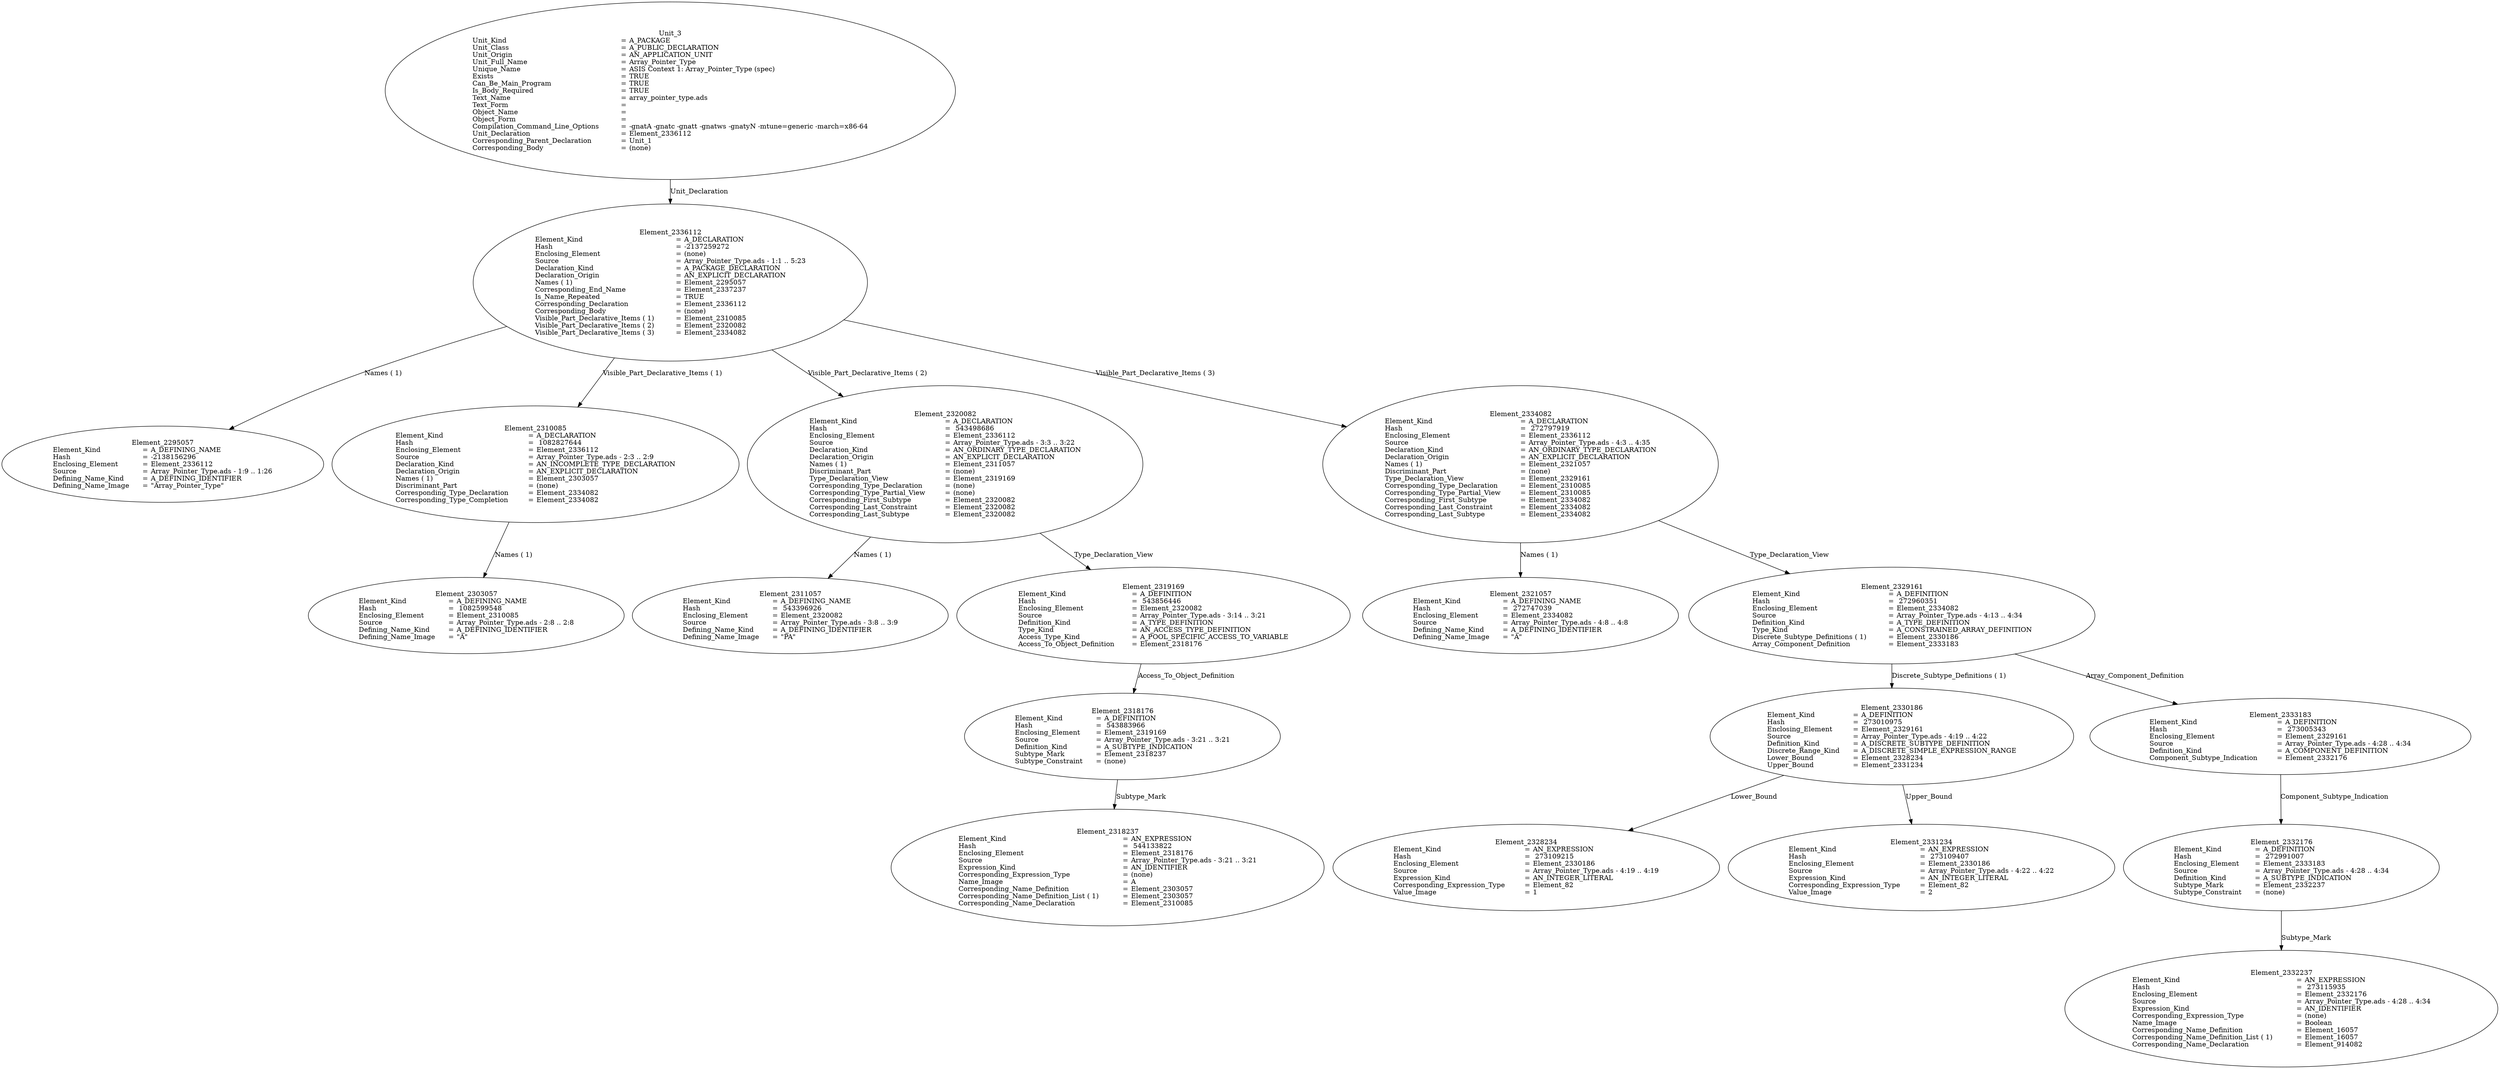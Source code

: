 digraph "array_pointer_type.adt" {
  Unit_3 -> Element_2336112
      [ label=Unit_Declaration ];
  Unit_3
      [ label=<<TABLE BORDER="0" CELLBORDER="0" CELLSPACING="0" CELLPADDING="0"> 
          <TR><TD COLSPAN="3">Unit_3</TD></TR>
          <TR><TD ALIGN="LEFT">Unit_Kind   </TD><TD> = </TD><TD ALIGN="LEFT">A_PACKAGE</TD></TR>
          <TR><TD ALIGN="LEFT">Unit_Class   </TD><TD> = </TD><TD ALIGN="LEFT">A_PUBLIC_DECLARATION</TD></TR>
          <TR><TD ALIGN="LEFT">Unit_Origin   </TD><TD> = </TD><TD ALIGN="LEFT">AN_APPLICATION_UNIT</TD></TR>
          <TR><TD ALIGN="LEFT">Unit_Full_Name    </TD><TD> = </TD><TD ALIGN="LEFT">Array_Pointer_Type</TD></TR>
          <TR><TD ALIGN="LEFT">Unique_Name   </TD><TD> = </TD><TD ALIGN="LEFT">ASIS Context 1: Array_Pointer_Type (spec)</TD></TR>
          <TR><TD ALIGN="LEFT">Exists  </TD><TD> = </TD><TD ALIGN="LEFT">TRUE</TD></TR>
          <TR><TD ALIGN="LEFT">Can_Be_Main_Program     </TD><TD> = </TD><TD ALIGN="LEFT">TRUE</TD></TR>
          <TR><TD ALIGN="LEFT">Is_Body_Required     </TD><TD> = </TD><TD ALIGN="LEFT">TRUE</TD></TR>
          <TR><TD ALIGN="LEFT">Text_Name   </TD><TD> = </TD><TD ALIGN="LEFT">array_pointer_type.ads</TD></TR>
          <TR><TD ALIGN="LEFT">Text_Form   </TD><TD> = </TD><TD ALIGN="LEFT"></TD></TR>
          <TR><TD ALIGN="LEFT">Object_Name   </TD><TD> = </TD><TD ALIGN="LEFT"></TD></TR>
          <TR><TD ALIGN="LEFT">Object_Form   </TD><TD> = </TD><TD ALIGN="LEFT"></TD></TR>
          <TR><TD ALIGN="LEFT">Compilation_Command_Line_Options         </TD><TD> = </TD><TD ALIGN="LEFT">-gnatA -gnatc -gnatt -gnatws -gnatyN -mtune=generic -march=x86-64</TD></TR>
          <TR><TD ALIGN="LEFT">Unit_Declaration     </TD><TD> = </TD><TD ALIGN="LEFT">Element_2336112</TD></TR>
          <TR><TD ALIGN="LEFT">Corresponding_Parent_Declaration         </TD><TD> = </TD><TD ALIGN="LEFT">Unit_1</TD></TR>
          <TR><TD ALIGN="LEFT">Corresponding_Body     </TD><TD> = </TD><TD ALIGN="LEFT">(none)</TD></TR>
          </TABLE>> ];
  Element_2336112 -> Element_2295057
      [ label="Names ( 1)" ];
  Element_2336112 -> Element_2310085
      [ label="Visible_Part_Declarative_Items ( 1)" ];
  Element_2336112 -> Element_2320082
      [ label="Visible_Part_Declarative_Items ( 2)" ];
  Element_2336112 -> Element_2334082
      [ label="Visible_Part_Declarative_Items ( 3)" ];
  Element_2336112
      [ label=<<TABLE BORDER="0" CELLBORDER="0" CELLSPACING="0" CELLPADDING="0"> 
          <TR><TD COLSPAN="3">Element_2336112</TD></TR>
          <TR><TD ALIGN="LEFT">Element_Kind    </TD><TD> = </TD><TD ALIGN="LEFT">A_DECLARATION</TD></TR>
          <TR><TD ALIGN="LEFT">Hash  </TD><TD> = </TD><TD ALIGN="LEFT">-2137259272</TD></TR>
          <TR><TD ALIGN="LEFT">Enclosing_Element     </TD><TD> = </TD><TD ALIGN="LEFT">(none)</TD></TR>
          <TR><TD ALIGN="LEFT">Source  </TD><TD> = </TD><TD ALIGN="LEFT">Array_Pointer_Type.ads - 1:1 .. 5:23</TD></TR>
          <TR><TD ALIGN="LEFT">Declaration_Kind     </TD><TD> = </TD><TD ALIGN="LEFT">A_PACKAGE_DECLARATION</TD></TR>
          <TR><TD ALIGN="LEFT">Declaration_Origin     </TD><TD> = </TD><TD ALIGN="LEFT">AN_EXPLICIT_DECLARATION</TD></TR>
          <TR><TD ALIGN="LEFT">Names ( 1)   </TD><TD> = </TD><TD ALIGN="LEFT">Element_2295057</TD></TR>
          <TR><TD ALIGN="LEFT">Corresponding_End_Name      </TD><TD> = </TD><TD ALIGN="LEFT">Element_2337237</TD></TR>
          <TR><TD ALIGN="LEFT">Is_Name_Repeated     </TD><TD> = </TD><TD ALIGN="LEFT">TRUE</TD></TR>
          <TR><TD ALIGN="LEFT">Corresponding_Declaration       </TD><TD> = </TD><TD ALIGN="LEFT">Element_2336112</TD></TR>
          <TR><TD ALIGN="LEFT">Corresponding_Body     </TD><TD> = </TD><TD ALIGN="LEFT">(none)</TD></TR>
          <TR><TD ALIGN="LEFT">Visible_Part_Declarative_Items ( 1)         </TD><TD> = </TD><TD ALIGN="LEFT">Element_2310085</TD></TR>
          <TR><TD ALIGN="LEFT">Visible_Part_Declarative_Items ( 2)         </TD><TD> = </TD><TD ALIGN="LEFT">Element_2320082</TD></TR>
          <TR><TD ALIGN="LEFT">Visible_Part_Declarative_Items ( 3)         </TD><TD> = </TD><TD ALIGN="LEFT">Element_2334082</TD></TR>
          </TABLE>> ];
  Element_2295057
      [ label=<<TABLE BORDER="0" CELLBORDER="0" CELLSPACING="0" CELLPADDING="0"> 
          <TR><TD COLSPAN="3">Element_2295057</TD></TR>
          <TR><TD ALIGN="LEFT">Element_Kind    </TD><TD> = </TD><TD ALIGN="LEFT">A_DEFINING_NAME</TD></TR>
          <TR><TD ALIGN="LEFT">Hash  </TD><TD> = </TD><TD ALIGN="LEFT">-2138156296</TD></TR>
          <TR><TD ALIGN="LEFT">Enclosing_Element     </TD><TD> = </TD><TD ALIGN="LEFT">Element_2336112</TD></TR>
          <TR><TD ALIGN="LEFT">Source  </TD><TD> = </TD><TD ALIGN="LEFT">Array_Pointer_Type.ads - 1:9 .. 1:26</TD></TR>
          <TR><TD ALIGN="LEFT">Defining_Name_Kind     </TD><TD> = </TD><TD ALIGN="LEFT">A_DEFINING_IDENTIFIER</TD></TR>
          <TR><TD ALIGN="LEFT">Defining_Name_Image     </TD><TD> = </TD><TD ALIGN="LEFT">"Array_Pointer_Type"</TD></TR>
          </TABLE>> ];
  Element_2310085 -> Element_2303057
      [ label="Names ( 1)" ];
  Element_2310085
      [ label=<<TABLE BORDER="0" CELLBORDER="0" CELLSPACING="0" CELLPADDING="0"> 
          <TR><TD COLSPAN="3">Element_2310085</TD></TR>
          <TR><TD ALIGN="LEFT">Element_Kind    </TD><TD> = </TD><TD ALIGN="LEFT">A_DECLARATION</TD></TR>
          <TR><TD ALIGN="LEFT">Hash  </TD><TD> = </TD><TD ALIGN="LEFT"> 1082827644</TD></TR>
          <TR><TD ALIGN="LEFT">Enclosing_Element     </TD><TD> = </TD><TD ALIGN="LEFT">Element_2336112</TD></TR>
          <TR><TD ALIGN="LEFT">Source  </TD><TD> = </TD><TD ALIGN="LEFT">Array_Pointer_Type.ads - 2:3 .. 2:9</TD></TR>
          <TR><TD ALIGN="LEFT">Declaration_Kind     </TD><TD> = </TD><TD ALIGN="LEFT">AN_INCOMPLETE_TYPE_DECLARATION</TD></TR>
          <TR><TD ALIGN="LEFT">Declaration_Origin     </TD><TD> = </TD><TD ALIGN="LEFT">AN_EXPLICIT_DECLARATION</TD></TR>
          <TR><TD ALIGN="LEFT">Names ( 1)   </TD><TD> = </TD><TD ALIGN="LEFT">Element_2303057</TD></TR>
          <TR><TD ALIGN="LEFT">Discriminant_Part     </TD><TD> = </TD><TD ALIGN="LEFT">(none)</TD></TR>
          <TR><TD ALIGN="LEFT">Corresponding_Type_Declaration        </TD><TD> = </TD><TD ALIGN="LEFT">Element_2334082</TD></TR>
          <TR><TD ALIGN="LEFT">Corresponding_Type_Completion        </TD><TD> = </TD><TD ALIGN="LEFT">Element_2334082</TD></TR>
          </TABLE>> ];
  Element_2303057
      [ label=<<TABLE BORDER="0" CELLBORDER="0" CELLSPACING="0" CELLPADDING="0"> 
          <TR><TD COLSPAN="3">Element_2303057</TD></TR>
          <TR><TD ALIGN="LEFT">Element_Kind    </TD><TD> = </TD><TD ALIGN="LEFT">A_DEFINING_NAME</TD></TR>
          <TR><TD ALIGN="LEFT">Hash  </TD><TD> = </TD><TD ALIGN="LEFT"> 1082599548</TD></TR>
          <TR><TD ALIGN="LEFT">Enclosing_Element     </TD><TD> = </TD><TD ALIGN="LEFT">Element_2310085</TD></TR>
          <TR><TD ALIGN="LEFT">Source  </TD><TD> = </TD><TD ALIGN="LEFT">Array_Pointer_Type.ads - 2:8 .. 2:8</TD></TR>
          <TR><TD ALIGN="LEFT">Defining_Name_Kind     </TD><TD> = </TD><TD ALIGN="LEFT">A_DEFINING_IDENTIFIER</TD></TR>
          <TR><TD ALIGN="LEFT">Defining_Name_Image     </TD><TD> = </TD><TD ALIGN="LEFT">"A"</TD></TR>
          </TABLE>> ];
  Element_2320082 -> Element_2311057
      [ label="Names ( 1)" ];
  Element_2320082 -> Element_2319169
      [ label=Type_Declaration_View ];
  Element_2320082
      [ label=<<TABLE BORDER="0" CELLBORDER="0" CELLSPACING="0" CELLPADDING="0"> 
          <TR><TD COLSPAN="3">Element_2320082</TD></TR>
          <TR><TD ALIGN="LEFT">Element_Kind    </TD><TD> = </TD><TD ALIGN="LEFT">A_DECLARATION</TD></TR>
          <TR><TD ALIGN="LEFT">Hash  </TD><TD> = </TD><TD ALIGN="LEFT"> 543498686</TD></TR>
          <TR><TD ALIGN="LEFT">Enclosing_Element     </TD><TD> = </TD><TD ALIGN="LEFT">Element_2336112</TD></TR>
          <TR><TD ALIGN="LEFT">Source  </TD><TD> = </TD><TD ALIGN="LEFT">Array_Pointer_Type.ads - 3:3 .. 3:22</TD></TR>
          <TR><TD ALIGN="LEFT">Declaration_Kind     </TD><TD> = </TD><TD ALIGN="LEFT">AN_ORDINARY_TYPE_DECLARATION</TD></TR>
          <TR><TD ALIGN="LEFT">Declaration_Origin     </TD><TD> = </TD><TD ALIGN="LEFT">AN_EXPLICIT_DECLARATION</TD></TR>
          <TR><TD ALIGN="LEFT">Names ( 1)   </TD><TD> = </TD><TD ALIGN="LEFT">Element_2311057</TD></TR>
          <TR><TD ALIGN="LEFT">Discriminant_Part     </TD><TD> = </TD><TD ALIGN="LEFT">(none)</TD></TR>
          <TR><TD ALIGN="LEFT">Type_Declaration_View      </TD><TD> = </TD><TD ALIGN="LEFT">Element_2319169</TD></TR>
          <TR><TD ALIGN="LEFT">Corresponding_Type_Declaration        </TD><TD> = </TD><TD ALIGN="LEFT">(none)</TD></TR>
          <TR><TD ALIGN="LEFT">Corresponding_Type_Partial_View        </TD><TD> = </TD><TD ALIGN="LEFT">(none)</TD></TR>
          <TR><TD ALIGN="LEFT">Corresponding_First_Subtype       </TD><TD> = </TD><TD ALIGN="LEFT">Element_2320082</TD></TR>
          <TR><TD ALIGN="LEFT">Corresponding_Last_Constraint        </TD><TD> = </TD><TD ALIGN="LEFT">Element_2320082</TD></TR>
          <TR><TD ALIGN="LEFT">Corresponding_Last_Subtype       </TD><TD> = </TD><TD ALIGN="LEFT">Element_2320082</TD></TR>
          </TABLE>> ];
  Element_2311057
      [ label=<<TABLE BORDER="0" CELLBORDER="0" CELLSPACING="0" CELLPADDING="0"> 
          <TR><TD COLSPAN="3">Element_2311057</TD></TR>
          <TR><TD ALIGN="LEFT">Element_Kind    </TD><TD> = </TD><TD ALIGN="LEFT">A_DEFINING_NAME</TD></TR>
          <TR><TD ALIGN="LEFT">Hash  </TD><TD> = </TD><TD ALIGN="LEFT"> 543396926</TD></TR>
          <TR><TD ALIGN="LEFT">Enclosing_Element     </TD><TD> = </TD><TD ALIGN="LEFT">Element_2320082</TD></TR>
          <TR><TD ALIGN="LEFT">Source  </TD><TD> = </TD><TD ALIGN="LEFT">Array_Pointer_Type.ads - 3:8 .. 3:9</TD></TR>
          <TR><TD ALIGN="LEFT">Defining_Name_Kind     </TD><TD> = </TD><TD ALIGN="LEFT">A_DEFINING_IDENTIFIER</TD></TR>
          <TR><TD ALIGN="LEFT">Defining_Name_Image     </TD><TD> = </TD><TD ALIGN="LEFT">"PA"</TD></TR>
          </TABLE>> ];
  Element_2319169 -> Element_2318176
      [ label=Access_To_Object_Definition ];
  Element_2319169
      [ label=<<TABLE BORDER="0" CELLBORDER="0" CELLSPACING="0" CELLPADDING="0"> 
          <TR><TD COLSPAN="3">Element_2319169</TD></TR>
          <TR><TD ALIGN="LEFT">Element_Kind    </TD><TD> = </TD><TD ALIGN="LEFT">A_DEFINITION</TD></TR>
          <TR><TD ALIGN="LEFT">Hash  </TD><TD> = </TD><TD ALIGN="LEFT"> 543856446</TD></TR>
          <TR><TD ALIGN="LEFT">Enclosing_Element     </TD><TD> = </TD><TD ALIGN="LEFT">Element_2320082</TD></TR>
          <TR><TD ALIGN="LEFT">Source  </TD><TD> = </TD><TD ALIGN="LEFT">Array_Pointer_Type.ads - 3:14 .. 3:21</TD></TR>
          <TR><TD ALIGN="LEFT">Definition_Kind    </TD><TD> = </TD><TD ALIGN="LEFT">A_TYPE_DEFINITION</TD></TR>
          <TR><TD ALIGN="LEFT">Type_Kind   </TD><TD> = </TD><TD ALIGN="LEFT">AN_ACCESS_TYPE_DEFINITION</TD></TR>
          <TR><TD ALIGN="LEFT">Access_Type_Kind     </TD><TD> = </TD><TD ALIGN="LEFT">A_POOL_SPECIFIC_ACCESS_TO_VARIABLE</TD></TR>
          <TR><TD ALIGN="LEFT">Access_To_Object_Definition       </TD><TD> = </TD><TD ALIGN="LEFT">Element_2318176</TD></TR>
          </TABLE>> ];
  Element_2318176 -> Element_2318237
      [ label=Subtype_Mark ];
  Element_2318176
      [ label=<<TABLE BORDER="0" CELLBORDER="0" CELLSPACING="0" CELLPADDING="0"> 
          <TR><TD COLSPAN="3">Element_2318176</TD></TR>
          <TR><TD ALIGN="LEFT">Element_Kind    </TD><TD> = </TD><TD ALIGN="LEFT">A_DEFINITION</TD></TR>
          <TR><TD ALIGN="LEFT">Hash  </TD><TD> = </TD><TD ALIGN="LEFT"> 543883966</TD></TR>
          <TR><TD ALIGN="LEFT">Enclosing_Element     </TD><TD> = </TD><TD ALIGN="LEFT">Element_2319169</TD></TR>
          <TR><TD ALIGN="LEFT">Source  </TD><TD> = </TD><TD ALIGN="LEFT">Array_Pointer_Type.ads - 3:21 .. 3:21</TD></TR>
          <TR><TD ALIGN="LEFT">Definition_Kind    </TD><TD> = </TD><TD ALIGN="LEFT">A_SUBTYPE_INDICATION</TD></TR>
          <TR><TD ALIGN="LEFT">Subtype_Mark    </TD><TD> = </TD><TD ALIGN="LEFT">Element_2318237</TD></TR>
          <TR><TD ALIGN="LEFT">Subtype_Constraint     </TD><TD> = </TD><TD ALIGN="LEFT">(none)</TD></TR>
          </TABLE>> ];
  Element_2318237
      [ label=<<TABLE BORDER="0" CELLBORDER="0" CELLSPACING="0" CELLPADDING="0"> 
          <TR><TD COLSPAN="3">Element_2318237</TD></TR>
          <TR><TD ALIGN="LEFT">Element_Kind    </TD><TD> = </TD><TD ALIGN="LEFT">AN_EXPRESSION</TD></TR>
          <TR><TD ALIGN="LEFT">Hash  </TD><TD> = </TD><TD ALIGN="LEFT"> 544133822</TD></TR>
          <TR><TD ALIGN="LEFT">Enclosing_Element     </TD><TD> = </TD><TD ALIGN="LEFT">Element_2318176</TD></TR>
          <TR><TD ALIGN="LEFT">Source  </TD><TD> = </TD><TD ALIGN="LEFT">Array_Pointer_Type.ads - 3:21 .. 3:21</TD></TR>
          <TR><TD ALIGN="LEFT">Expression_Kind    </TD><TD> = </TD><TD ALIGN="LEFT">AN_IDENTIFIER</TD></TR>
          <TR><TD ALIGN="LEFT">Corresponding_Expression_Type        </TD><TD> = </TD><TD ALIGN="LEFT">(none)</TD></TR>
          <TR><TD ALIGN="LEFT">Name_Image   </TD><TD> = </TD><TD ALIGN="LEFT">A</TD></TR>
          <TR><TD ALIGN="LEFT">Corresponding_Name_Definition        </TD><TD> = </TD><TD ALIGN="LEFT">Element_2303057</TD></TR>
          <TR><TD ALIGN="LEFT">Corresponding_Name_Definition_List ( 1)          </TD><TD> = </TD><TD ALIGN="LEFT">Element_2303057</TD></TR>
          <TR><TD ALIGN="LEFT">Corresponding_Name_Declaration        </TD><TD> = </TD><TD ALIGN="LEFT">Element_2310085</TD></TR>
          </TABLE>> ];
  Element_2334082 -> Element_2321057
      [ label="Names ( 1)" ];
  Element_2334082 -> Element_2329161
      [ label=Type_Declaration_View ];
  Element_2334082
      [ label=<<TABLE BORDER="0" CELLBORDER="0" CELLSPACING="0" CELLPADDING="0"> 
          <TR><TD COLSPAN="3">Element_2334082</TD></TR>
          <TR><TD ALIGN="LEFT">Element_Kind    </TD><TD> = </TD><TD ALIGN="LEFT">A_DECLARATION</TD></TR>
          <TR><TD ALIGN="LEFT">Hash  </TD><TD> = </TD><TD ALIGN="LEFT"> 272797919</TD></TR>
          <TR><TD ALIGN="LEFT">Enclosing_Element     </TD><TD> = </TD><TD ALIGN="LEFT">Element_2336112</TD></TR>
          <TR><TD ALIGN="LEFT">Source  </TD><TD> = </TD><TD ALIGN="LEFT">Array_Pointer_Type.ads - 4:3 .. 4:35</TD></TR>
          <TR><TD ALIGN="LEFT">Declaration_Kind     </TD><TD> = </TD><TD ALIGN="LEFT">AN_ORDINARY_TYPE_DECLARATION</TD></TR>
          <TR><TD ALIGN="LEFT">Declaration_Origin     </TD><TD> = </TD><TD ALIGN="LEFT">AN_EXPLICIT_DECLARATION</TD></TR>
          <TR><TD ALIGN="LEFT">Names ( 1)   </TD><TD> = </TD><TD ALIGN="LEFT">Element_2321057</TD></TR>
          <TR><TD ALIGN="LEFT">Discriminant_Part     </TD><TD> = </TD><TD ALIGN="LEFT">(none)</TD></TR>
          <TR><TD ALIGN="LEFT">Type_Declaration_View      </TD><TD> = </TD><TD ALIGN="LEFT">Element_2329161</TD></TR>
          <TR><TD ALIGN="LEFT">Corresponding_Type_Declaration        </TD><TD> = </TD><TD ALIGN="LEFT">Element_2310085</TD></TR>
          <TR><TD ALIGN="LEFT">Corresponding_Type_Partial_View        </TD><TD> = </TD><TD ALIGN="LEFT">Element_2310085</TD></TR>
          <TR><TD ALIGN="LEFT">Corresponding_First_Subtype       </TD><TD> = </TD><TD ALIGN="LEFT">Element_2334082</TD></TR>
          <TR><TD ALIGN="LEFT">Corresponding_Last_Constraint        </TD><TD> = </TD><TD ALIGN="LEFT">Element_2334082</TD></TR>
          <TR><TD ALIGN="LEFT">Corresponding_Last_Subtype       </TD><TD> = </TD><TD ALIGN="LEFT">Element_2334082</TD></TR>
          </TABLE>> ];
  Element_2321057
      [ label=<<TABLE BORDER="0" CELLBORDER="0" CELLSPACING="0" CELLPADDING="0"> 
          <TR><TD COLSPAN="3">Element_2321057</TD></TR>
          <TR><TD ALIGN="LEFT">Element_Kind    </TD><TD> = </TD><TD ALIGN="LEFT">A_DEFINING_NAME</TD></TR>
          <TR><TD ALIGN="LEFT">Hash  </TD><TD> = </TD><TD ALIGN="LEFT"> 272747039</TD></TR>
          <TR><TD ALIGN="LEFT">Enclosing_Element     </TD><TD> = </TD><TD ALIGN="LEFT">Element_2334082</TD></TR>
          <TR><TD ALIGN="LEFT">Source  </TD><TD> = </TD><TD ALIGN="LEFT">Array_Pointer_Type.ads - 4:8 .. 4:8</TD></TR>
          <TR><TD ALIGN="LEFT">Defining_Name_Kind     </TD><TD> = </TD><TD ALIGN="LEFT">A_DEFINING_IDENTIFIER</TD></TR>
          <TR><TD ALIGN="LEFT">Defining_Name_Image     </TD><TD> = </TD><TD ALIGN="LEFT">"A"</TD></TR>
          </TABLE>> ];
  Element_2329161 -> Element_2330186
      [ label="Discrete_Subtype_Definitions ( 1)" ];
  Element_2329161 -> Element_2333183
      [ label=Array_Component_Definition ];
  Element_2329161
      [ label=<<TABLE BORDER="0" CELLBORDER="0" CELLSPACING="0" CELLPADDING="0"> 
          <TR><TD COLSPAN="3">Element_2329161</TD></TR>
          <TR><TD ALIGN="LEFT">Element_Kind    </TD><TD> = </TD><TD ALIGN="LEFT">A_DEFINITION</TD></TR>
          <TR><TD ALIGN="LEFT">Hash  </TD><TD> = </TD><TD ALIGN="LEFT"> 272960351</TD></TR>
          <TR><TD ALIGN="LEFT">Enclosing_Element     </TD><TD> = </TD><TD ALIGN="LEFT">Element_2334082</TD></TR>
          <TR><TD ALIGN="LEFT">Source  </TD><TD> = </TD><TD ALIGN="LEFT">Array_Pointer_Type.ads - 4:13 .. 4:34</TD></TR>
          <TR><TD ALIGN="LEFT">Definition_Kind    </TD><TD> = </TD><TD ALIGN="LEFT">A_TYPE_DEFINITION</TD></TR>
          <TR><TD ALIGN="LEFT">Type_Kind   </TD><TD> = </TD><TD ALIGN="LEFT">A_CONSTRAINED_ARRAY_DEFINITION</TD></TR>
          <TR><TD ALIGN="LEFT">Discrete_Subtype_Definitions ( 1)         </TD><TD> = </TD><TD ALIGN="LEFT">Element_2330186</TD></TR>
          <TR><TD ALIGN="LEFT">Array_Component_Definition       </TD><TD> = </TD><TD ALIGN="LEFT">Element_2333183</TD></TR>
          </TABLE>> ];
  Element_2330186 -> Element_2328234
      [ label=Lower_Bound ];
  Element_2330186 -> Element_2331234
      [ label=Upper_Bound ];
  Element_2330186
      [ label=<<TABLE BORDER="0" CELLBORDER="0" CELLSPACING="0" CELLPADDING="0"> 
          <TR><TD COLSPAN="3">Element_2330186</TD></TR>
          <TR><TD ALIGN="LEFT">Element_Kind    </TD><TD> = </TD><TD ALIGN="LEFT">A_DEFINITION</TD></TR>
          <TR><TD ALIGN="LEFT">Hash  </TD><TD> = </TD><TD ALIGN="LEFT"> 273010975</TD></TR>
          <TR><TD ALIGN="LEFT">Enclosing_Element     </TD><TD> = </TD><TD ALIGN="LEFT">Element_2329161</TD></TR>
          <TR><TD ALIGN="LEFT">Source  </TD><TD> = </TD><TD ALIGN="LEFT">Array_Pointer_Type.ads - 4:19 .. 4:22</TD></TR>
          <TR><TD ALIGN="LEFT">Definition_Kind    </TD><TD> = </TD><TD ALIGN="LEFT">A_DISCRETE_SUBTYPE_DEFINITION</TD></TR>
          <TR><TD ALIGN="LEFT">Discrete_Range_Kind     </TD><TD> = </TD><TD ALIGN="LEFT">A_DISCRETE_SIMPLE_EXPRESSION_RANGE</TD></TR>
          <TR><TD ALIGN="LEFT">Lower_Bound   </TD><TD> = </TD><TD ALIGN="LEFT">Element_2328234</TD></TR>
          <TR><TD ALIGN="LEFT">Upper_Bound   </TD><TD> = </TD><TD ALIGN="LEFT">Element_2331234</TD></TR>
          </TABLE>> ];
  Element_2328234
      [ label=<<TABLE BORDER="0" CELLBORDER="0" CELLSPACING="0" CELLPADDING="0"> 
          <TR><TD COLSPAN="3">Element_2328234</TD></TR>
          <TR><TD ALIGN="LEFT">Element_Kind    </TD><TD> = </TD><TD ALIGN="LEFT">AN_EXPRESSION</TD></TR>
          <TR><TD ALIGN="LEFT">Hash  </TD><TD> = </TD><TD ALIGN="LEFT"> 273109215</TD></TR>
          <TR><TD ALIGN="LEFT">Enclosing_Element     </TD><TD> = </TD><TD ALIGN="LEFT">Element_2330186</TD></TR>
          <TR><TD ALIGN="LEFT">Source  </TD><TD> = </TD><TD ALIGN="LEFT">Array_Pointer_Type.ads - 4:19 .. 4:19</TD></TR>
          <TR><TD ALIGN="LEFT">Expression_Kind    </TD><TD> = </TD><TD ALIGN="LEFT">AN_INTEGER_LITERAL</TD></TR>
          <TR><TD ALIGN="LEFT">Corresponding_Expression_Type        </TD><TD> = </TD><TD ALIGN="LEFT">Element_82</TD></TR>
          <TR><TD ALIGN="LEFT">Value_Image   </TD><TD> = </TD><TD ALIGN="LEFT">1</TD></TR>
          </TABLE>> ];
  Element_2331234
      [ label=<<TABLE BORDER="0" CELLBORDER="0" CELLSPACING="0" CELLPADDING="0"> 
          <TR><TD COLSPAN="3">Element_2331234</TD></TR>
          <TR><TD ALIGN="LEFT">Element_Kind    </TD><TD> = </TD><TD ALIGN="LEFT">AN_EXPRESSION</TD></TR>
          <TR><TD ALIGN="LEFT">Hash  </TD><TD> = </TD><TD ALIGN="LEFT"> 273109407</TD></TR>
          <TR><TD ALIGN="LEFT">Enclosing_Element     </TD><TD> = </TD><TD ALIGN="LEFT">Element_2330186</TD></TR>
          <TR><TD ALIGN="LEFT">Source  </TD><TD> = </TD><TD ALIGN="LEFT">Array_Pointer_Type.ads - 4:22 .. 4:22</TD></TR>
          <TR><TD ALIGN="LEFT">Expression_Kind    </TD><TD> = </TD><TD ALIGN="LEFT">AN_INTEGER_LITERAL</TD></TR>
          <TR><TD ALIGN="LEFT">Corresponding_Expression_Type        </TD><TD> = </TD><TD ALIGN="LEFT">Element_82</TD></TR>
          <TR><TD ALIGN="LEFT">Value_Image   </TD><TD> = </TD><TD ALIGN="LEFT">2</TD></TR>
          </TABLE>> ];
  Element_2333183 -> Element_2332176
      [ label=Component_Subtype_Indication ];
  Element_2333183
      [ label=<<TABLE BORDER="0" CELLBORDER="0" CELLSPACING="0" CELLPADDING="0"> 
          <TR><TD COLSPAN="3">Element_2333183</TD></TR>
          <TR><TD ALIGN="LEFT">Element_Kind    </TD><TD> = </TD><TD ALIGN="LEFT">A_DEFINITION</TD></TR>
          <TR><TD ALIGN="LEFT">Hash  </TD><TD> = </TD><TD ALIGN="LEFT"> 273005343</TD></TR>
          <TR><TD ALIGN="LEFT">Enclosing_Element     </TD><TD> = </TD><TD ALIGN="LEFT">Element_2329161</TD></TR>
          <TR><TD ALIGN="LEFT">Source  </TD><TD> = </TD><TD ALIGN="LEFT">Array_Pointer_Type.ads - 4:28 .. 4:34</TD></TR>
          <TR><TD ALIGN="LEFT">Definition_Kind    </TD><TD> = </TD><TD ALIGN="LEFT">A_COMPONENT_DEFINITION</TD></TR>
          <TR><TD ALIGN="LEFT">Component_Subtype_Indication        </TD><TD> = </TD><TD ALIGN="LEFT">Element_2332176</TD></TR>
          </TABLE>> ];
  Element_2332176 -> Element_2332237
      [ label=Subtype_Mark ];
  Element_2332176
      [ label=<<TABLE BORDER="0" CELLBORDER="0" CELLSPACING="0" CELLPADDING="0"> 
          <TR><TD COLSPAN="3">Element_2332176</TD></TR>
          <TR><TD ALIGN="LEFT">Element_Kind    </TD><TD> = </TD><TD ALIGN="LEFT">A_DEFINITION</TD></TR>
          <TR><TD ALIGN="LEFT">Hash  </TD><TD> = </TD><TD ALIGN="LEFT"> 272991007</TD></TR>
          <TR><TD ALIGN="LEFT">Enclosing_Element     </TD><TD> = </TD><TD ALIGN="LEFT">Element_2333183</TD></TR>
          <TR><TD ALIGN="LEFT">Source  </TD><TD> = </TD><TD ALIGN="LEFT">Array_Pointer_Type.ads - 4:28 .. 4:34</TD></TR>
          <TR><TD ALIGN="LEFT">Definition_Kind    </TD><TD> = </TD><TD ALIGN="LEFT">A_SUBTYPE_INDICATION</TD></TR>
          <TR><TD ALIGN="LEFT">Subtype_Mark    </TD><TD> = </TD><TD ALIGN="LEFT">Element_2332237</TD></TR>
          <TR><TD ALIGN="LEFT">Subtype_Constraint     </TD><TD> = </TD><TD ALIGN="LEFT">(none)</TD></TR>
          </TABLE>> ];
  Element_2332237
      [ label=<<TABLE BORDER="0" CELLBORDER="0" CELLSPACING="0" CELLPADDING="0"> 
          <TR><TD COLSPAN="3">Element_2332237</TD></TR>
          <TR><TD ALIGN="LEFT">Element_Kind    </TD><TD> = </TD><TD ALIGN="LEFT">AN_EXPRESSION</TD></TR>
          <TR><TD ALIGN="LEFT">Hash  </TD><TD> = </TD><TD ALIGN="LEFT"> 273115935</TD></TR>
          <TR><TD ALIGN="LEFT">Enclosing_Element     </TD><TD> = </TD><TD ALIGN="LEFT">Element_2332176</TD></TR>
          <TR><TD ALIGN="LEFT">Source  </TD><TD> = </TD><TD ALIGN="LEFT">Array_Pointer_Type.ads - 4:28 .. 4:34</TD></TR>
          <TR><TD ALIGN="LEFT">Expression_Kind    </TD><TD> = </TD><TD ALIGN="LEFT">AN_IDENTIFIER</TD></TR>
          <TR><TD ALIGN="LEFT">Corresponding_Expression_Type        </TD><TD> = </TD><TD ALIGN="LEFT">(none)</TD></TR>
          <TR><TD ALIGN="LEFT">Name_Image   </TD><TD> = </TD><TD ALIGN="LEFT">Boolean</TD></TR>
          <TR><TD ALIGN="LEFT">Corresponding_Name_Definition        </TD><TD> = </TD><TD ALIGN="LEFT">Element_16057</TD></TR>
          <TR><TD ALIGN="LEFT">Corresponding_Name_Definition_List ( 1)          </TD><TD> = </TD><TD ALIGN="LEFT">Element_16057</TD></TR>
          <TR><TD ALIGN="LEFT">Corresponding_Name_Declaration        </TD><TD> = </TD><TD ALIGN="LEFT">Element_914082</TD></TR>
          </TABLE>> ]
}
